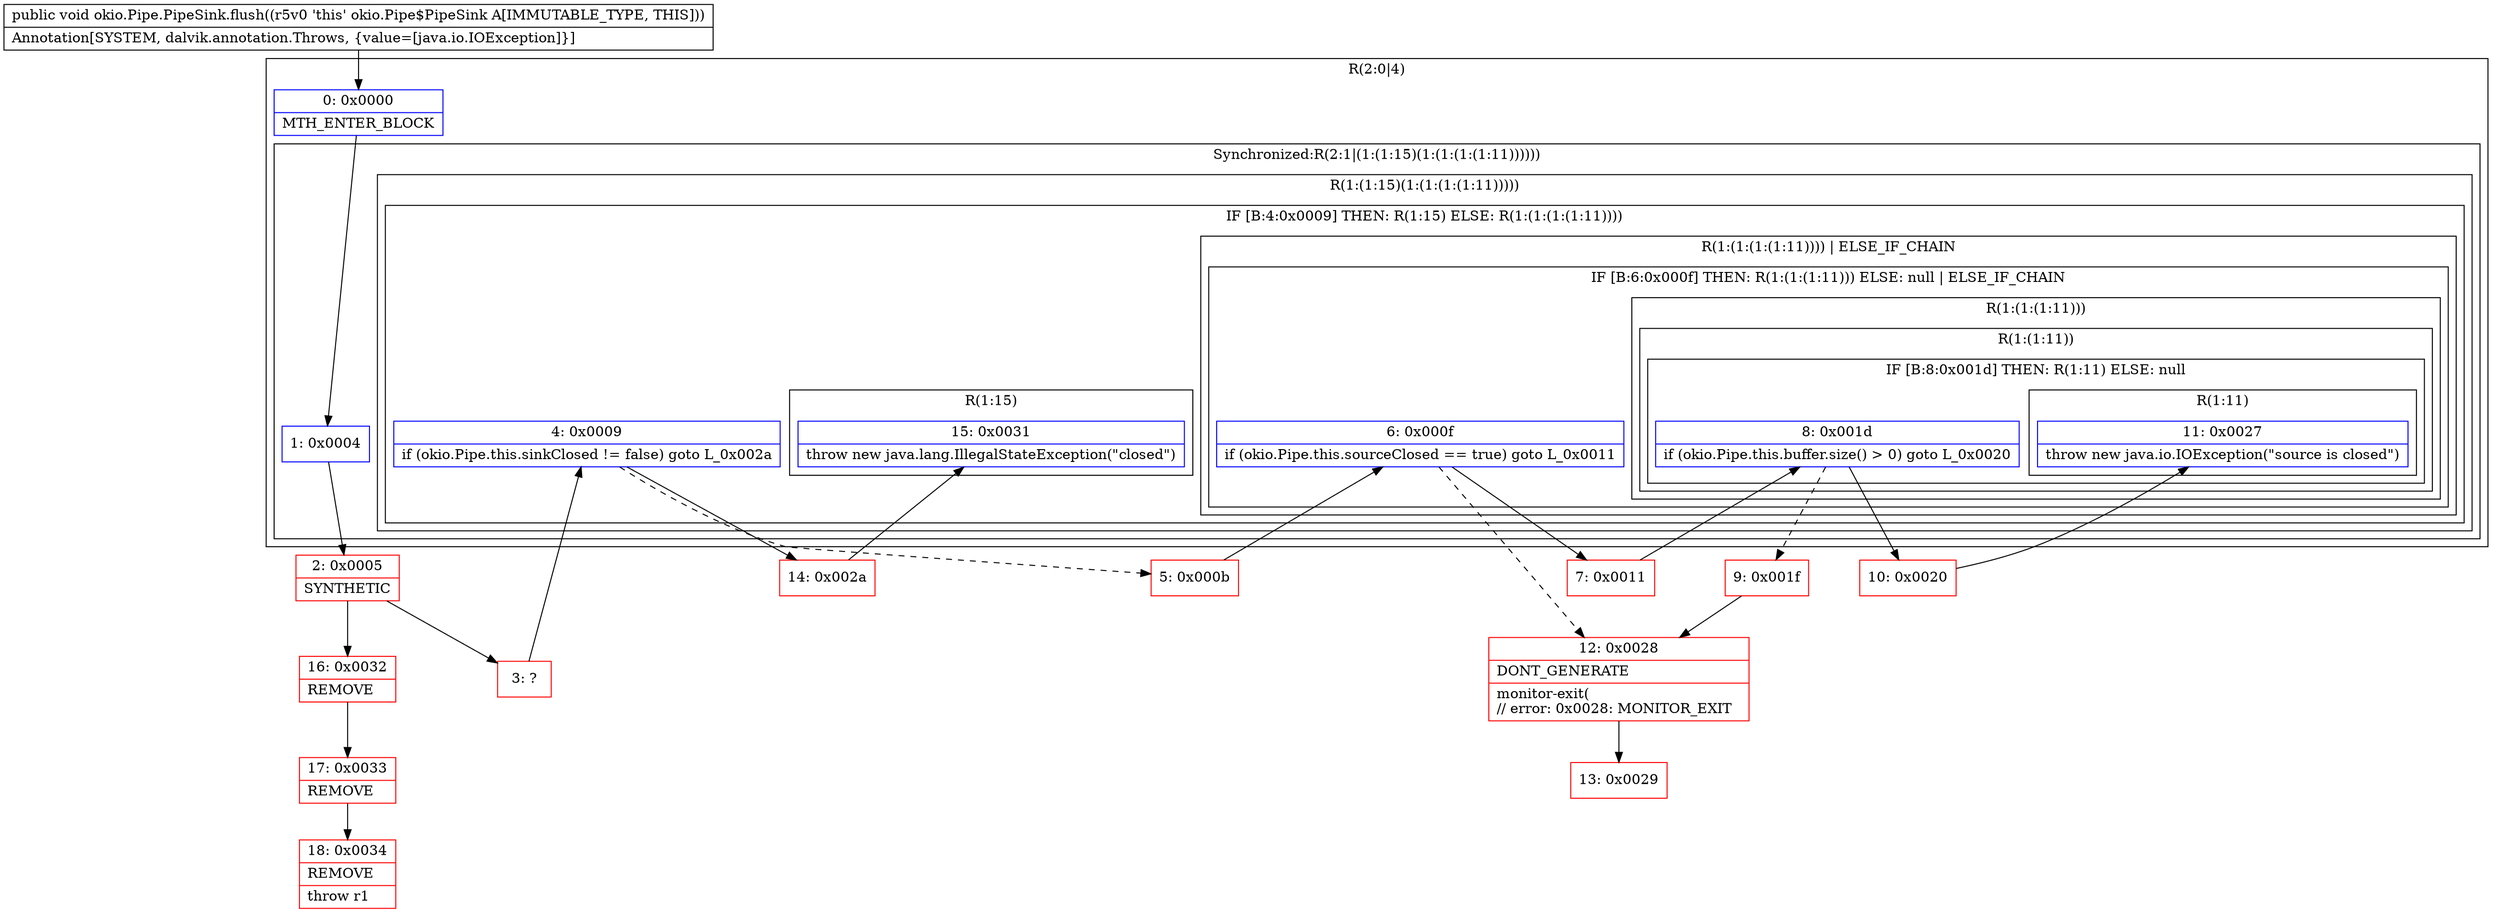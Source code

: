 digraph "CFG forokio.Pipe.PipeSink.flush()V" {
subgraph cluster_Region_1908887252 {
label = "R(2:0|4)";
node [shape=record,color=blue];
Node_0 [shape=record,label="{0\:\ 0x0000|MTH_ENTER_BLOCK\l}"];
subgraph cluster_SynchronizedRegion_771847203 {
label = "Synchronized:R(2:1|(1:(1:15)(1:(1:(1:(1:11))))))";
node [shape=record,color=blue];
Node_1 [shape=record,label="{1\:\ 0x0004}"];
subgraph cluster_Region_1909868348 {
label = "R(1:(1:15)(1:(1:(1:(1:11)))))";
node [shape=record,color=blue];
subgraph cluster_IfRegion_393528525 {
label = "IF [B:4:0x0009] THEN: R(1:15) ELSE: R(1:(1:(1:(1:11))))";
node [shape=record,color=blue];
Node_4 [shape=record,label="{4\:\ 0x0009|if (okio.Pipe.this.sinkClosed != false) goto L_0x002a\l}"];
subgraph cluster_Region_1544460569 {
label = "R(1:15)";
node [shape=record,color=blue];
Node_15 [shape=record,label="{15\:\ 0x0031|throw new java.lang.IllegalStateException(\"closed\")\l}"];
}
subgraph cluster_Region_2030784215 {
label = "R(1:(1:(1:(1:11)))) | ELSE_IF_CHAIN\l";
node [shape=record,color=blue];
subgraph cluster_IfRegion_975636845 {
label = "IF [B:6:0x000f] THEN: R(1:(1:(1:11))) ELSE: null | ELSE_IF_CHAIN\l";
node [shape=record,color=blue];
Node_6 [shape=record,label="{6\:\ 0x000f|if (okio.Pipe.this.sourceClosed == true) goto L_0x0011\l}"];
subgraph cluster_Region_197451848 {
label = "R(1:(1:(1:11)))";
node [shape=record,color=blue];
subgraph cluster_Region_598374008 {
label = "R(1:(1:11))";
node [shape=record,color=blue];
subgraph cluster_IfRegion_16050476 {
label = "IF [B:8:0x001d] THEN: R(1:11) ELSE: null";
node [shape=record,color=blue];
Node_8 [shape=record,label="{8\:\ 0x001d|if (okio.Pipe.this.buffer.size() \> 0) goto L_0x0020\l}"];
subgraph cluster_Region_35320894 {
label = "R(1:11)";
node [shape=record,color=blue];
Node_11 [shape=record,label="{11\:\ 0x0027|throw new java.io.IOException(\"source is closed\")\l}"];
}
}
}
}
}
}
}
}
}
}
Node_2 [shape=record,color=red,label="{2\:\ 0x0005|SYNTHETIC\l}"];
Node_3 [shape=record,color=red,label="{3\:\ ?}"];
Node_5 [shape=record,color=red,label="{5\:\ 0x000b}"];
Node_7 [shape=record,color=red,label="{7\:\ 0x0011}"];
Node_9 [shape=record,color=red,label="{9\:\ 0x001f}"];
Node_10 [shape=record,color=red,label="{10\:\ 0x0020}"];
Node_12 [shape=record,color=red,label="{12\:\ 0x0028|DONT_GENERATE\l|monitor\-exit(\l\/\/ error: 0x0028: MONITOR_EXIT  \l}"];
Node_13 [shape=record,color=red,label="{13\:\ 0x0029}"];
Node_14 [shape=record,color=red,label="{14\:\ 0x002a}"];
Node_16 [shape=record,color=red,label="{16\:\ 0x0032|REMOVE\l}"];
Node_17 [shape=record,color=red,label="{17\:\ 0x0033|REMOVE\l}"];
Node_18 [shape=record,color=red,label="{18\:\ 0x0034|REMOVE\l|throw r1\l}"];
MethodNode[shape=record,label="{public void okio.Pipe.PipeSink.flush((r5v0 'this' okio.Pipe$PipeSink A[IMMUTABLE_TYPE, THIS]))  | Annotation[SYSTEM, dalvik.annotation.Throws, \{value=[java.io.IOException]\}]\l}"];
MethodNode -> Node_0;
Node_0 -> Node_1;
Node_1 -> Node_2;
Node_4 -> Node_5[style=dashed];
Node_4 -> Node_14;
Node_6 -> Node_7;
Node_6 -> Node_12[style=dashed];
Node_8 -> Node_9[style=dashed];
Node_8 -> Node_10;
Node_2 -> Node_3;
Node_2 -> Node_16;
Node_3 -> Node_4;
Node_5 -> Node_6;
Node_7 -> Node_8;
Node_9 -> Node_12;
Node_10 -> Node_11;
Node_12 -> Node_13;
Node_14 -> Node_15;
Node_16 -> Node_17;
Node_17 -> Node_18;
}

